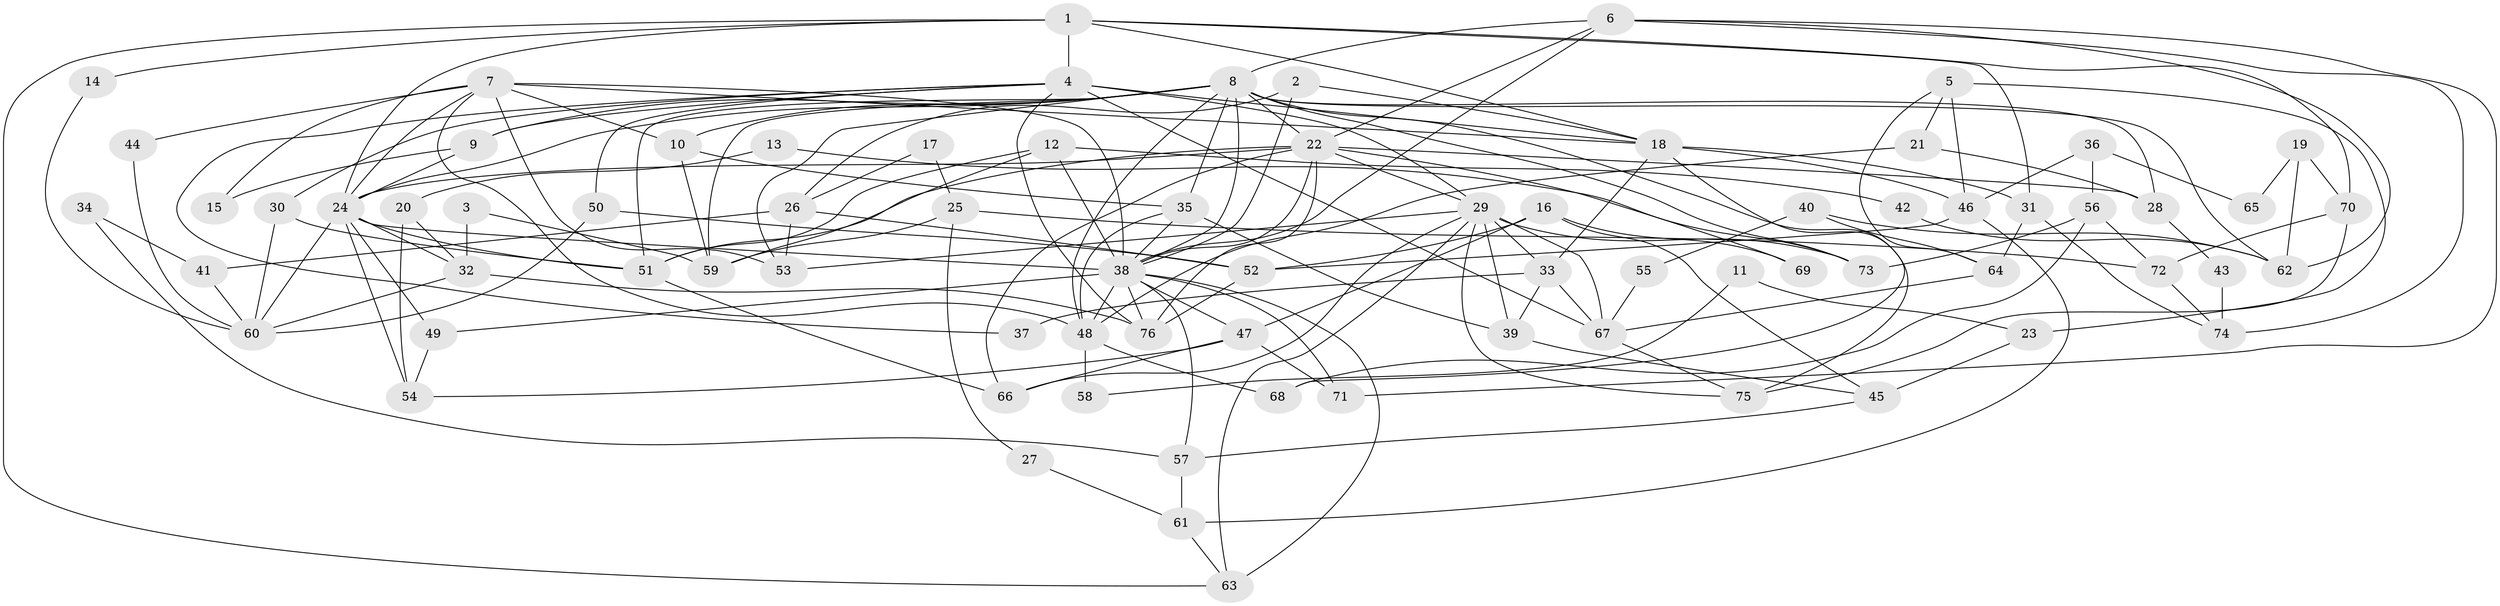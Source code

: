 // original degree distribution, {7: 0.018518518518518517, 3: 0.23148148148148148, 2: 0.16666666666666666, 5: 0.19444444444444445, 4: 0.2777777777777778, 8: 0.018518518518518517, 9: 0.018518518518518517, 6: 0.07407407407407407}
// Generated by graph-tools (version 1.1) at 2025/51/03/04/25 22:51:10]
// undirected, 76 vertices, 169 edges
graph export_dot {
  node [color=gray90,style=filled];
  1;
  2;
  3;
  4;
  5;
  6;
  7;
  8;
  9;
  10;
  11;
  12;
  13;
  14;
  15;
  16;
  17;
  18;
  19;
  20;
  21;
  22;
  23;
  24;
  25;
  26;
  27;
  28;
  29;
  30;
  31;
  32;
  33;
  34;
  35;
  36;
  37;
  38;
  39;
  40;
  41;
  42;
  43;
  44;
  45;
  46;
  47;
  48;
  49;
  50;
  51;
  52;
  53;
  54;
  55;
  56;
  57;
  58;
  59;
  60;
  61;
  62;
  63;
  64;
  65;
  66;
  67;
  68;
  69;
  70;
  71;
  72;
  73;
  74;
  75;
  76;
  1 -- 4 [weight=1.0];
  1 -- 14 [weight=1.0];
  1 -- 18 [weight=1.0];
  1 -- 24 [weight=1.0];
  1 -- 31 [weight=1.0];
  1 -- 63 [weight=1.0];
  1 -- 70 [weight=1.0];
  2 -- 18 [weight=1.0];
  2 -- 26 [weight=1.0];
  2 -- 38 [weight=1.0];
  3 -- 32 [weight=1.0];
  3 -- 59 [weight=1.0];
  4 -- 9 [weight=1.0];
  4 -- 18 [weight=2.0];
  4 -- 29 [weight=2.0];
  4 -- 30 [weight=1.0];
  4 -- 37 [weight=1.0];
  4 -- 50 [weight=1.0];
  4 -- 67 [weight=1.0];
  4 -- 76 [weight=1.0];
  5 -- 21 [weight=1.0];
  5 -- 23 [weight=1.0];
  5 -- 46 [weight=1.0];
  5 -- 64 [weight=1.0];
  6 -- 8 [weight=3.0];
  6 -- 22 [weight=1.0];
  6 -- 38 [weight=1.0];
  6 -- 62 [weight=1.0];
  6 -- 71 [weight=1.0];
  6 -- 74 [weight=2.0];
  7 -- 10 [weight=1.0];
  7 -- 15 [weight=1.0];
  7 -- 18 [weight=1.0];
  7 -- 24 [weight=1.0];
  7 -- 38 [weight=1.0];
  7 -- 44 [weight=1.0];
  7 -- 48 [weight=1.0];
  7 -- 53 [weight=1.0];
  8 -- 9 [weight=1.0];
  8 -- 10 [weight=1.0];
  8 -- 22 [weight=2.0];
  8 -- 24 [weight=1.0];
  8 -- 28 [weight=1.0];
  8 -- 35 [weight=1.0];
  8 -- 38 [weight=2.0];
  8 -- 48 [weight=1.0];
  8 -- 51 [weight=1.0];
  8 -- 53 [weight=1.0];
  8 -- 59 [weight=1.0];
  8 -- 62 [weight=1.0];
  8 -- 73 [weight=1.0];
  8 -- 75 [weight=1.0];
  9 -- 15 [weight=1.0];
  9 -- 24 [weight=1.0];
  10 -- 35 [weight=1.0];
  10 -- 59 [weight=1.0];
  11 -- 23 [weight=1.0];
  11 -- 58 [weight=1.0];
  12 -- 38 [weight=1.0];
  12 -- 42 [weight=1.0];
  12 -- 51 [weight=1.0];
  12 -- 59 [weight=1.0];
  13 -- 20 [weight=1.0];
  13 -- 73 [weight=1.0];
  14 -- 60 [weight=1.0];
  16 -- 45 [weight=1.0];
  16 -- 47 [weight=1.0];
  16 -- 52 [weight=1.0];
  16 -- 69 [weight=1.0];
  17 -- 25 [weight=1.0];
  17 -- 26 [weight=1.0];
  18 -- 31 [weight=1.0];
  18 -- 33 [weight=1.0];
  18 -- 46 [weight=1.0];
  18 -- 68 [weight=1.0];
  19 -- 62 [weight=1.0];
  19 -- 65 [weight=1.0];
  19 -- 70 [weight=1.0];
  20 -- 32 [weight=1.0];
  20 -- 54 [weight=1.0];
  21 -- 28 [weight=1.0];
  21 -- 48 [weight=1.0];
  22 -- 24 [weight=1.0];
  22 -- 28 [weight=1.0];
  22 -- 29 [weight=1.0];
  22 -- 38 [weight=1.0];
  22 -- 51 [weight=1.0];
  22 -- 66 [weight=1.0];
  22 -- 69 [weight=1.0];
  22 -- 76 [weight=1.0];
  23 -- 45 [weight=1.0];
  24 -- 32 [weight=1.0];
  24 -- 38 [weight=1.0];
  24 -- 49 [weight=1.0];
  24 -- 51 [weight=1.0];
  24 -- 54 [weight=1.0];
  24 -- 60 [weight=1.0];
  25 -- 27 [weight=1.0];
  25 -- 59 [weight=1.0];
  25 -- 72 [weight=1.0];
  26 -- 41 [weight=1.0];
  26 -- 52 [weight=1.0];
  26 -- 53 [weight=1.0];
  27 -- 61 [weight=1.0];
  28 -- 43 [weight=1.0];
  29 -- 33 [weight=2.0];
  29 -- 39 [weight=1.0];
  29 -- 53 [weight=1.0];
  29 -- 63 [weight=1.0];
  29 -- 66 [weight=1.0];
  29 -- 67 [weight=1.0];
  29 -- 73 [weight=1.0];
  29 -- 75 [weight=1.0];
  30 -- 51 [weight=1.0];
  30 -- 60 [weight=1.0];
  31 -- 64 [weight=1.0];
  31 -- 74 [weight=1.0];
  32 -- 60 [weight=1.0];
  32 -- 76 [weight=1.0];
  33 -- 37 [weight=1.0];
  33 -- 39 [weight=1.0];
  33 -- 67 [weight=1.0];
  34 -- 41 [weight=1.0];
  34 -- 57 [weight=1.0];
  35 -- 38 [weight=1.0];
  35 -- 39 [weight=1.0];
  35 -- 48 [weight=1.0];
  36 -- 46 [weight=1.0];
  36 -- 56 [weight=1.0];
  36 -- 65 [weight=1.0];
  38 -- 47 [weight=1.0];
  38 -- 48 [weight=1.0];
  38 -- 49 [weight=1.0];
  38 -- 57 [weight=1.0];
  38 -- 63 [weight=2.0];
  38 -- 71 [weight=1.0];
  38 -- 76 [weight=1.0];
  39 -- 45 [weight=1.0];
  40 -- 55 [weight=1.0];
  40 -- 62 [weight=1.0];
  40 -- 64 [weight=1.0];
  41 -- 60 [weight=1.0];
  42 -- 62 [weight=1.0];
  43 -- 74 [weight=1.0];
  44 -- 60 [weight=1.0];
  45 -- 57 [weight=1.0];
  46 -- 52 [weight=1.0];
  46 -- 61 [weight=1.0];
  47 -- 54 [weight=1.0];
  47 -- 66 [weight=1.0];
  47 -- 71 [weight=1.0];
  48 -- 58 [weight=2.0];
  48 -- 68 [weight=1.0];
  49 -- 54 [weight=1.0];
  50 -- 52 [weight=1.0];
  50 -- 60 [weight=1.0];
  51 -- 66 [weight=1.0];
  52 -- 76 [weight=1.0];
  55 -- 67 [weight=1.0];
  56 -- 68 [weight=1.0];
  56 -- 72 [weight=1.0];
  56 -- 73 [weight=1.0];
  57 -- 61 [weight=1.0];
  61 -- 63 [weight=1.0];
  64 -- 67 [weight=1.0];
  67 -- 75 [weight=1.0];
  70 -- 72 [weight=1.0];
  70 -- 75 [weight=1.0];
  72 -- 74 [weight=1.0];
}

